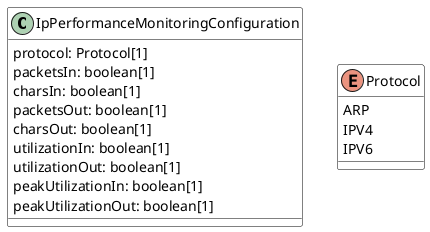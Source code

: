 @startuml
skinparam {
    ClassBackgroundColor White
    ClassBorderColor Black
    ClassBorderColor<<ServiceSpecification>> FireBrick
}
set namespaceSeparator none

class IpPerformanceMonitoringConfiguration{

    protocol: Protocol[1]
    packetsIn: boolean[1] 
    charsIn: boolean[1]
    packetsOut: boolean[1]
    charsOut: boolean[1]
    utilizationIn: boolean[1]
    utilizationOut: boolean[1]
    peakUtilizationIn: boolean[1]
    peakUtilizationOut: boolean[1]
}

enum Protocol {
    ARP 
    IPV4 
    IPV6
    }

@enduml